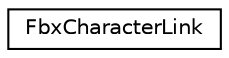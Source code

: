 digraph "クラス階層図"
{
  edge [fontname="Helvetica",fontsize="10",labelfontname="Helvetica",labelfontsize="10"];
  node [fontname="Helvetica",fontsize="10",shape=record];
  rankdir="LR";
  Node0 [label="FbxCharacterLink",height=0.2,width=0.4,color="black", fillcolor="white", style="filled",URL="$class_fbx_character_link.html",tooltip="This class represents a link between a given FBX node and the associated node in the character hierar..."];
}
